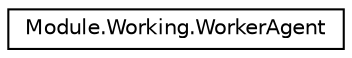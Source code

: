 digraph "クラス階層図"
{
 // LATEX_PDF_SIZE
  edge [fontname="Helvetica",fontsize="10",labelfontname="Helvetica",labelfontsize="10"];
  node [fontname="Helvetica",fontsize="10",shape=record];
  rankdir="LR";
  Node0 [label="Module.Working.WorkerAgent",height=0.2,width=0.4,color="black", fillcolor="white", style="filled",URL="$classModule_1_1Working_1_1WorkerAgent.html",tooltip="Workerのインスタンスを管理するクラス"];
}
